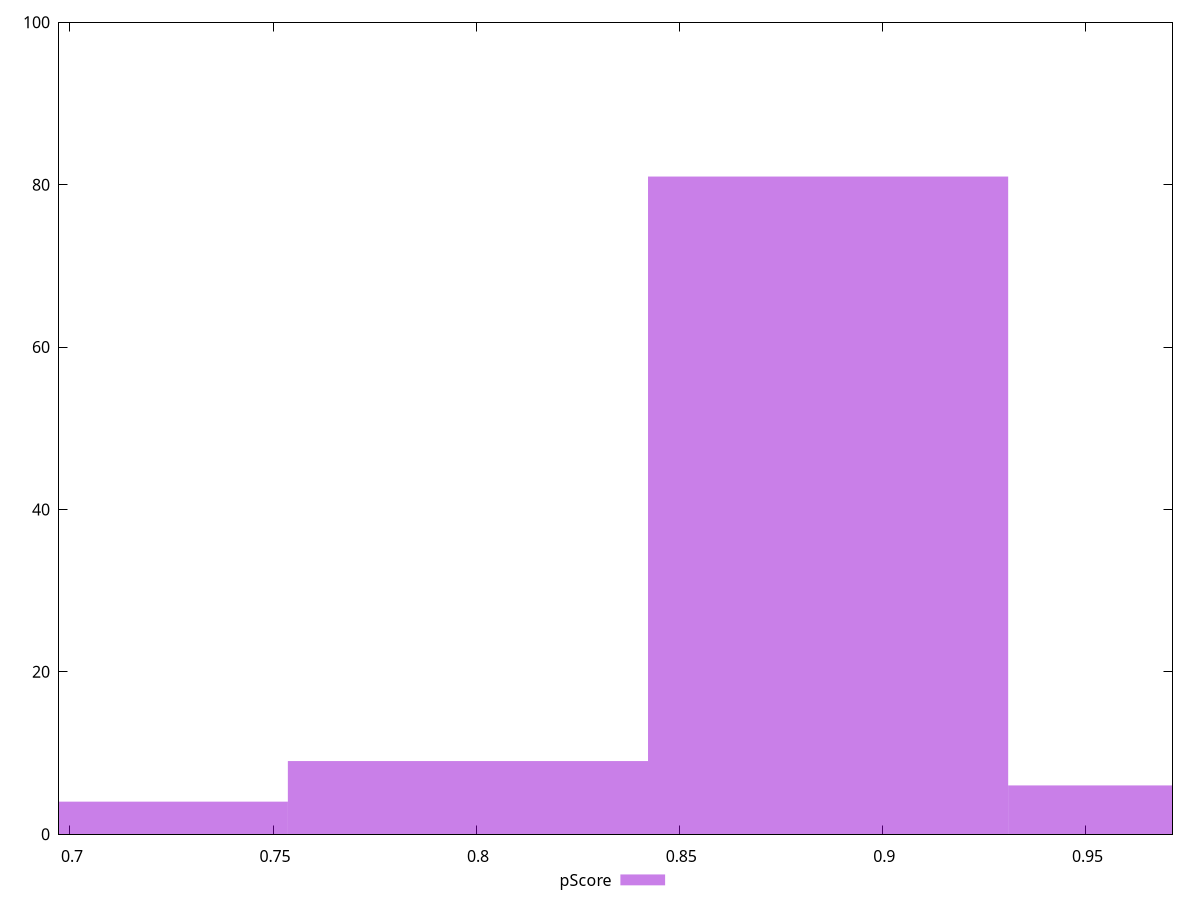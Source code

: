 reset

$pScore <<EOF
0.7093204821393857 4
0.8866506026742321 81
0.797985542406809 9
0.9753156629416553 6
EOF

set key outside below
set boxwidth 0.08866506026742321
set xrange [0.6973135095245235:0.9714350674558014]
set yrange [0:100]
set trange [0:100]
set style fill transparent solid 0.5 noborder
set terminal svg size 640, 490 enhanced background rgb 'white'
set output "report_00013_2021-02-09T12-04-24.940Z/first-meaningful-paint/samples/pages+cached+noadtech+nomedia/pScore/histogram.svg"

plot $pScore title "pScore" with boxes

reset
